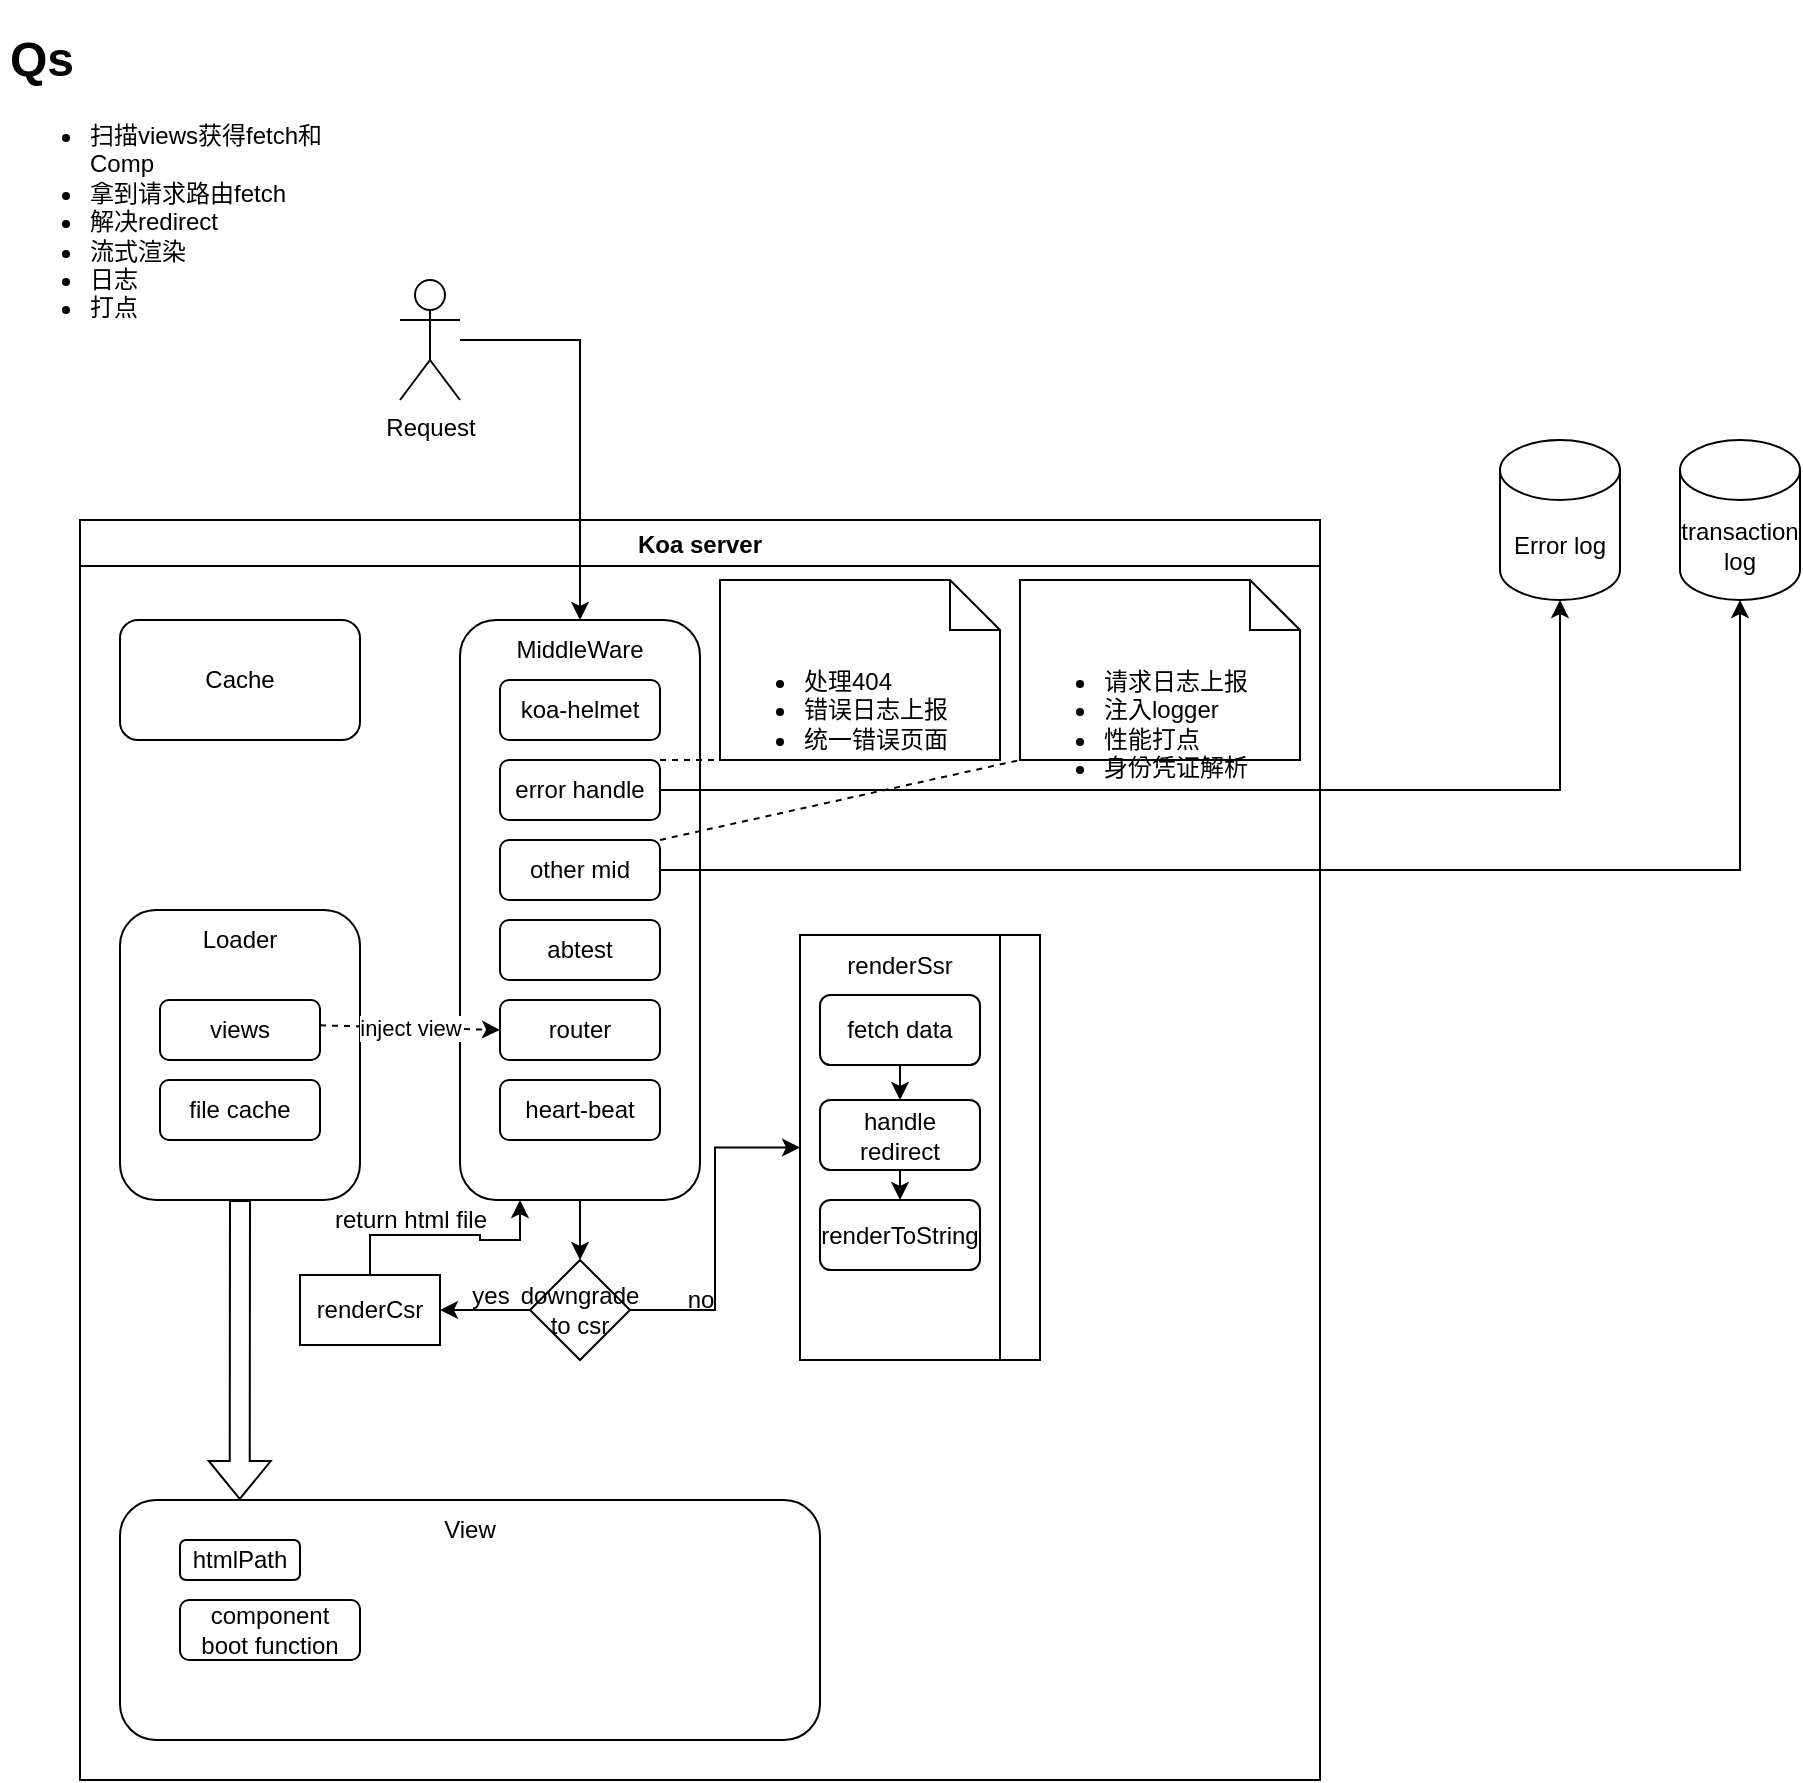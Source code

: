<mxfile version="16.2.2" type="github">
  <diagram name="Page-1" id="52a04d89-c75d-2922-d76d-85b35f80e030">
    <mxGraphModel dx="569" dy="366" grid="1" gridSize="10" guides="1" tooltips="1" connect="1" arrows="1" fold="1" page="1" pageScale="1" pageWidth="1100" pageHeight="850" background="none" math="0" shadow="0">
      <root>
        <mxCell id="0" />
        <mxCell id="1" parent="0" />
        <mxCell id="tIwHrmOdtHiu5mDoxhR2-10" value="Koa server" style="swimlane;" parent="1" vertex="1">
          <mxGeometry x="50" y="260" width="620" height="630" as="geometry" />
        </mxCell>
        <mxCell id="tIwHrmOdtHiu5mDoxhR2-9" value="Cache" style="rounded=1;whiteSpace=wrap;html=1;" parent="tIwHrmOdtHiu5mDoxhR2-10" vertex="1">
          <mxGeometry x="20" y="50" width="120" height="60" as="geometry" />
        </mxCell>
        <mxCell id="7jh4-iXoxcuFFIxaprjl-4" value="" style="group" parent="tIwHrmOdtHiu5mDoxhR2-10" vertex="1" connectable="0">
          <mxGeometry x="190" y="50" width="290" height="370" as="geometry" />
        </mxCell>
        <mxCell id="7jh4-iXoxcuFFIxaprjl-2" value="" style="rounded=1;whiteSpace=wrap;html=1;" parent="7jh4-iXoxcuFFIxaprjl-4" vertex="1">
          <mxGeometry width="120" height="290" as="geometry" />
        </mxCell>
        <mxCell id="tIwHrmOdtHiu5mDoxhR2-12" value="koa-helmet" style="rounded=1;whiteSpace=wrap;html=1;" parent="7jh4-iXoxcuFFIxaprjl-4" vertex="1">
          <mxGeometry x="20" y="30" width="80" height="30" as="geometry" />
        </mxCell>
        <mxCell id="tIwHrmOdtHiu5mDoxhR2-13" value="error handle" style="rounded=1;whiteSpace=wrap;html=1;" parent="7jh4-iXoxcuFFIxaprjl-4" vertex="1">
          <mxGeometry x="20" y="70" width="80" height="30" as="geometry" />
        </mxCell>
        <mxCell id="7jh4-iXoxcuFFIxaprjl-5" value="MiddleWare" style="text;html=1;strokeColor=none;fillColor=none;align=center;verticalAlign=middle;whiteSpace=wrap;rounded=0;" parent="7jh4-iXoxcuFFIxaprjl-4" vertex="1">
          <mxGeometry x="30" width="60" height="30" as="geometry" />
        </mxCell>
        <mxCell id="7jh4-iXoxcuFFIxaprjl-27" value="other mid" style="rounded=1;whiteSpace=wrap;html=1;" parent="7jh4-iXoxcuFFIxaprjl-4" vertex="1">
          <mxGeometry x="20" y="110" width="80" height="30" as="geometry" />
        </mxCell>
        <mxCell id="7jh4-iXoxcuFFIxaprjl-33" value="abtest" style="rounded=1;whiteSpace=wrap;html=1;" parent="7jh4-iXoxcuFFIxaprjl-4" vertex="1">
          <mxGeometry x="20" y="150" width="80" height="30" as="geometry" />
        </mxCell>
        <mxCell id="7jh4-iXoxcuFFIxaprjl-34" value="router" style="rounded=1;whiteSpace=wrap;html=1;" parent="7jh4-iXoxcuFFIxaprjl-4" vertex="1">
          <mxGeometry x="20" y="190" width="80" height="30" as="geometry" />
        </mxCell>
        <mxCell id="7jh4-iXoxcuFFIxaprjl-35" value="heart-beat" style="rounded=1;whiteSpace=wrap;html=1;" parent="7jh4-iXoxcuFFIxaprjl-4" vertex="1">
          <mxGeometry x="20" y="230" width="80" height="30" as="geometry" />
        </mxCell>
        <mxCell id="1rME_TI9bVdFKtMDWncs-83" value="" style="rounded=0;whiteSpace=wrap;html=1;labelBackgroundColor=none;" vertex="1" parent="7jh4-iXoxcuFFIxaprjl-4">
          <mxGeometry x="190" y="157.5" width="100" height="212.5" as="geometry" />
        </mxCell>
        <mxCell id="7jh4-iXoxcuFFIxaprjl-21" value="&lt;ul&gt;&lt;li&gt;处理404&lt;/li&gt;&lt;li&gt;错误日志上报&lt;/li&gt;&lt;li&gt;统一错误页面&lt;/li&gt;&lt;/ul&gt;" style="shape=note2;boundedLbl=1;whiteSpace=wrap;html=1;size=25;verticalAlign=top;align=left;" parent="tIwHrmOdtHiu5mDoxhR2-10" vertex="1">
          <mxGeometry x="320" y="30" width="140" height="90" as="geometry" />
        </mxCell>
        <mxCell id="7jh4-iXoxcuFFIxaprjl-23" value="" style="endArrow=none;dashed=1;html=1;rounded=0;exitX=1;exitY=0;exitDx=0;exitDy=0;entryX=0.5;entryY=1;entryDx=0;entryDy=0;entryPerimeter=0;" parent="tIwHrmOdtHiu5mDoxhR2-10" source="tIwHrmOdtHiu5mDoxhR2-13" target="7jh4-iXoxcuFFIxaprjl-21" edge="1">
          <mxGeometry width="50" height="50" relative="1" as="geometry">
            <mxPoint x="360" y="-120" as="sourcePoint" />
            <mxPoint x="390" y="-140" as="targetPoint" />
          </mxGeometry>
        </mxCell>
        <mxCell id="7jh4-iXoxcuFFIxaprjl-28" value="&lt;ul&gt;&lt;li&gt;请求日志上报&lt;/li&gt;&lt;li&gt;注入logger&lt;/li&gt;&lt;li&gt;性能打点&lt;/li&gt;&lt;li&gt;身份凭证解析&lt;/li&gt;&lt;/ul&gt;" style="shape=note2;boundedLbl=1;whiteSpace=wrap;html=1;size=25;verticalAlign=top;align=left;" parent="tIwHrmOdtHiu5mDoxhR2-10" vertex="1">
          <mxGeometry x="470" y="30" width="140" height="90" as="geometry" />
        </mxCell>
        <mxCell id="7jh4-iXoxcuFFIxaprjl-30" value="" style="endArrow=none;dashed=1;html=1;rounded=0;exitX=1;exitY=0;exitDx=0;exitDy=0;entryX=0;entryY=1;entryDx=0;entryDy=0;entryPerimeter=0;" parent="tIwHrmOdtHiu5mDoxhR2-10" source="7jh4-iXoxcuFFIxaprjl-27" target="7jh4-iXoxcuFFIxaprjl-28" edge="1">
          <mxGeometry width="50" height="50" relative="1" as="geometry">
            <mxPoint x="340" y="164" as="sourcePoint" />
            <mxPoint x="440" y="164" as="targetPoint" />
          </mxGeometry>
        </mxCell>
        <mxCell id="1rME_TI9bVdFKtMDWncs-13" value="" style="group" vertex="1" connectable="0" parent="tIwHrmOdtHiu5mDoxhR2-10">
          <mxGeometry x="20" y="195" width="120" height="145" as="geometry" />
        </mxCell>
        <mxCell id="7jh4-iXoxcuFFIxaprjl-36" value="" style="rounded=1;whiteSpace=wrap;html=1;" parent="1rME_TI9bVdFKtMDWncs-13" vertex="1">
          <mxGeometry width="120" height="145" as="geometry" />
        </mxCell>
        <mxCell id="1rME_TI9bVdFKtMDWncs-1" value="Loader" style="text;html=1;strokeColor=none;fillColor=none;align=center;verticalAlign=middle;whiteSpace=wrap;rounded=0;" vertex="1" parent="1rME_TI9bVdFKtMDWncs-13">
          <mxGeometry x="30" width="60" height="30" as="geometry" />
        </mxCell>
        <mxCell id="1rME_TI9bVdFKtMDWncs-11" value="views" style="rounded=1;whiteSpace=wrap;html=1;" vertex="1" parent="1rME_TI9bVdFKtMDWncs-13">
          <mxGeometry x="20" y="45" width="80" height="30" as="geometry" />
        </mxCell>
        <mxCell id="1rME_TI9bVdFKtMDWncs-84" value="file cache" style="rounded=1;whiteSpace=wrap;html=1;" vertex="1" parent="1rME_TI9bVdFKtMDWncs-13">
          <mxGeometry x="20" y="85" width="80" height="30" as="geometry" />
        </mxCell>
        <mxCell id="1rME_TI9bVdFKtMDWncs-21" value="" style="endArrow=classic;html=1;rounded=0;dashed=1;exitX=1;exitY=0.422;exitDx=0;exitDy=0;exitPerimeter=0;entryX=0;entryY=0.5;entryDx=0;entryDy=0;" edge="1" parent="tIwHrmOdtHiu5mDoxhR2-10" source="1rME_TI9bVdFKtMDWncs-11" target="7jh4-iXoxcuFFIxaprjl-34">
          <mxGeometry relative="1" as="geometry">
            <mxPoint x="140" y="350" as="sourcePoint" />
            <mxPoint x="240" y="350" as="targetPoint" />
          </mxGeometry>
        </mxCell>
        <mxCell id="1rME_TI9bVdFKtMDWncs-22" value="inject view" style="edgeLabel;resizable=0;html=1;align=center;verticalAlign=middle;" connectable="0" vertex="1" parent="1rME_TI9bVdFKtMDWncs-21">
          <mxGeometry relative="1" as="geometry" />
        </mxCell>
        <mxCell id="1rME_TI9bVdFKtMDWncs-31" style="edgeStyle=orthogonalEdgeStyle;rounded=0;orthogonalLoop=1;jettySize=auto;html=1;exitX=1;exitY=0.5;exitDx=0;exitDy=0;entryX=0;entryY=0.5;entryDx=0;entryDy=0;" edge="1" parent="tIwHrmOdtHiu5mDoxhR2-10" source="1rME_TI9bVdFKtMDWncs-23" target="1rME_TI9bVdFKtMDWncs-26">
          <mxGeometry relative="1" as="geometry" />
        </mxCell>
        <mxCell id="1rME_TI9bVdFKtMDWncs-23" value="downgrade to csr" style="rhombus;whiteSpace=wrap;html=1;labelBackgroundColor=none;" vertex="1" parent="tIwHrmOdtHiu5mDoxhR2-10">
          <mxGeometry x="225" y="370" width="50" height="50" as="geometry" />
        </mxCell>
        <mxCell id="1rME_TI9bVdFKtMDWncs-24" style="edgeStyle=orthogonalEdgeStyle;rounded=0;orthogonalLoop=1;jettySize=auto;html=1;exitX=0.5;exitY=1;exitDx=0;exitDy=0;entryX=0.5;entryY=0;entryDx=0;entryDy=0;" edge="1" parent="tIwHrmOdtHiu5mDoxhR2-10" source="7jh4-iXoxcuFFIxaprjl-2" target="1rME_TI9bVdFKtMDWncs-23">
          <mxGeometry relative="1" as="geometry" />
        </mxCell>
        <mxCell id="1rME_TI9bVdFKtMDWncs-71" style="edgeStyle=orthogonalEdgeStyle;rounded=0;orthogonalLoop=1;jettySize=auto;html=1;exitX=0.5;exitY=0;exitDx=0;exitDy=0;entryX=0.25;entryY=1;entryDx=0;entryDy=0;" edge="1" parent="tIwHrmOdtHiu5mDoxhR2-10" source="1rME_TI9bVdFKtMDWncs-25" target="7jh4-iXoxcuFFIxaprjl-2">
          <mxGeometry relative="1" as="geometry" />
        </mxCell>
        <mxCell id="1rME_TI9bVdFKtMDWncs-25" value="renderCsr" style="rounded=0;whiteSpace=wrap;html=1;labelBackgroundColor=none;" vertex="1" parent="tIwHrmOdtHiu5mDoxhR2-10">
          <mxGeometry x="110" y="377.5" width="70" height="35" as="geometry" />
        </mxCell>
        <mxCell id="1rME_TI9bVdFKtMDWncs-34" value="" style="rounded=1;whiteSpace=wrap;html=1;labelBackgroundColor=none;" vertex="1" parent="tIwHrmOdtHiu5mDoxhR2-10">
          <mxGeometry x="20" y="490" width="350" height="120" as="geometry" />
        </mxCell>
        <mxCell id="1rME_TI9bVdFKtMDWncs-35" value="View" style="text;html=1;strokeColor=none;fillColor=none;align=center;verticalAlign=middle;whiteSpace=wrap;rounded=0;labelBackgroundColor=none;" vertex="1" parent="tIwHrmOdtHiu5mDoxhR2-10">
          <mxGeometry x="165" y="490" width="60" height="30" as="geometry" />
        </mxCell>
        <mxCell id="1rME_TI9bVdFKtMDWncs-36" value="htmlPath" style="rounded=1;whiteSpace=wrap;html=1;labelBackgroundColor=none;" vertex="1" parent="tIwHrmOdtHiu5mDoxhR2-10">
          <mxGeometry x="50" y="510" width="60" height="20" as="geometry" />
        </mxCell>
        <mxCell id="1rME_TI9bVdFKtMDWncs-37" value="" style="shape=flexArrow;endArrow=classic;html=1;rounded=0;entryX=0.171;entryY=0;entryDx=0;entryDy=0;entryPerimeter=0;" edge="1" parent="tIwHrmOdtHiu5mDoxhR2-10" target="1rME_TI9bVdFKtMDWncs-34">
          <mxGeometry width="50" height="50" relative="1" as="geometry">
            <mxPoint x="80" y="340" as="sourcePoint" />
            <mxPoint x="140" y="350" as="targetPoint" />
          </mxGeometry>
        </mxCell>
        <mxCell id="1rME_TI9bVdFKtMDWncs-27" style="edgeStyle=orthogonalEdgeStyle;rounded=0;orthogonalLoop=1;jettySize=auto;html=1;entryX=1;entryY=0.5;entryDx=0;entryDy=0;" edge="1" parent="tIwHrmOdtHiu5mDoxhR2-10" source="1rME_TI9bVdFKtMDWncs-23" target="1rME_TI9bVdFKtMDWncs-25">
          <mxGeometry relative="1" as="geometry" />
        </mxCell>
        <mxCell id="1rME_TI9bVdFKtMDWncs-30" value="" style="group" vertex="1" connectable="0" parent="tIwHrmOdtHiu5mDoxhR2-10">
          <mxGeometry x="190" y="377.5" width="30" height="20" as="geometry" />
        </mxCell>
        <mxCell id="1rME_TI9bVdFKtMDWncs-29" value="yes" style="text;html=1;align=center;verticalAlign=middle;resizable=0;points=[];autosize=1;strokeColor=none;fillColor=none;" vertex="1" parent="1rME_TI9bVdFKtMDWncs-30">
          <mxGeometry width="30" height="20" as="geometry" />
        </mxCell>
        <mxCell id="1rME_TI9bVdFKtMDWncs-72" value="return html file" style="text;html=1;align=center;verticalAlign=middle;resizable=0;points=[];autosize=1;strokeColor=none;fillColor=none;" vertex="1" parent="tIwHrmOdtHiu5mDoxhR2-10">
          <mxGeometry x="120" y="340" width="90" height="20" as="geometry" />
        </mxCell>
        <mxCell id="1rME_TI9bVdFKtMDWncs-75" value="" style="group" vertex="1" connectable="0" parent="tIwHrmOdtHiu5mDoxhR2-10">
          <mxGeometry x="360" y="207.5" width="140" height="212.5" as="geometry" />
        </mxCell>
        <mxCell id="1rME_TI9bVdFKtMDWncs-26" value="" style="rounded=0;whiteSpace=wrap;html=1;labelBackgroundColor=none;" vertex="1" parent="1rME_TI9bVdFKtMDWncs-75">
          <mxGeometry width="100" height="212.5" as="geometry" />
        </mxCell>
        <mxCell id="1rME_TI9bVdFKtMDWncs-74" value="renderSsr" style="text;html=1;strokeColor=none;fillColor=none;align=center;verticalAlign=middle;whiteSpace=wrap;rounded=0;labelBackgroundColor=none;" vertex="1" parent="1rME_TI9bVdFKtMDWncs-75">
          <mxGeometry x="7.143" width="85.714" height="30" as="geometry" />
        </mxCell>
        <mxCell id="1rME_TI9bVdFKtMDWncs-78" style="edgeStyle=orthogonalEdgeStyle;rounded=0;orthogonalLoop=1;jettySize=auto;html=1;exitX=0.5;exitY=1;exitDx=0;exitDy=0;entryX=0.5;entryY=0;entryDx=0;entryDy=0;" edge="1" parent="1rME_TI9bVdFKtMDWncs-75" source="1rME_TI9bVdFKtMDWncs-76" target="1rME_TI9bVdFKtMDWncs-77">
          <mxGeometry relative="1" as="geometry" />
        </mxCell>
        <mxCell id="1rME_TI9bVdFKtMDWncs-76" value="fetch data" style="rounded=1;whiteSpace=wrap;html=1;labelBackgroundColor=none;" vertex="1" parent="1rME_TI9bVdFKtMDWncs-75">
          <mxGeometry x="10" y="30" width="80" height="35" as="geometry" />
        </mxCell>
        <mxCell id="1rME_TI9bVdFKtMDWncs-82" style="edgeStyle=orthogonalEdgeStyle;rounded=0;orthogonalLoop=1;jettySize=auto;html=1;exitX=0.5;exitY=1;exitDx=0;exitDy=0;entryX=0.5;entryY=0;entryDx=0;entryDy=0;" edge="1" parent="1rME_TI9bVdFKtMDWncs-75" source="1rME_TI9bVdFKtMDWncs-77" target="1rME_TI9bVdFKtMDWncs-80">
          <mxGeometry relative="1" as="geometry" />
        </mxCell>
        <mxCell id="1rME_TI9bVdFKtMDWncs-77" value="handle redirect" style="rounded=1;whiteSpace=wrap;html=1;labelBackgroundColor=none;" vertex="1" parent="1rME_TI9bVdFKtMDWncs-75">
          <mxGeometry x="10" y="82.5" width="80" height="35" as="geometry" />
        </mxCell>
        <mxCell id="1rME_TI9bVdFKtMDWncs-80" value="renderToString" style="rounded=1;whiteSpace=wrap;html=1;labelBackgroundColor=none;" vertex="1" parent="1rME_TI9bVdFKtMDWncs-75">
          <mxGeometry x="10.0" y="132.5" width="80" height="35" as="geometry" />
        </mxCell>
        <mxCell id="1rME_TI9bVdFKtMDWncs-79" value="component&lt;br&gt;boot function" style="rounded=1;whiteSpace=wrap;html=1;labelBackgroundColor=none;" vertex="1" parent="tIwHrmOdtHiu5mDoxhR2-10">
          <mxGeometry x="50" y="540" width="90" height="30" as="geometry" />
        </mxCell>
        <mxCell id="tIwHrmOdtHiu5mDoxhR2-4" value="&lt;h1&gt;Qs&lt;/h1&gt;&lt;p&gt;&lt;/p&gt;&lt;ul&gt;&lt;li&gt;扫描views获得fetch和Comp&lt;/li&gt;&lt;li&gt;拿到请求路由fetch&lt;/li&gt;&lt;li&gt;解决redirect&lt;/li&gt;&lt;li&gt;流式渲染&lt;/li&gt;&lt;li&gt;日志&lt;/li&gt;&lt;li&gt;打点&lt;/li&gt;&lt;/ul&gt;&lt;p&gt;&lt;/p&gt;" style="text;html=1;strokeColor=none;fillColor=none;spacing=5;spacingTop=-20;whiteSpace=wrap;overflow=hidden;rounded=0;" parent="1" vertex="1">
          <mxGeometry x="10" y="10" width="190" height="150" as="geometry" />
        </mxCell>
        <mxCell id="7jh4-iXoxcuFFIxaprjl-11" value="Error log" style="shape=cylinder3;whiteSpace=wrap;html=1;boundedLbl=1;backgroundOutline=1;size=15;" parent="1" vertex="1">
          <mxGeometry x="760" y="220" width="60" height="80" as="geometry" />
        </mxCell>
        <mxCell id="7jh4-iXoxcuFFIxaprjl-12" style="edgeStyle=orthogonalEdgeStyle;rounded=0;orthogonalLoop=1;jettySize=auto;html=1;exitX=1;exitY=0.5;exitDx=0;exitDy=0;entryX=0.5;entryY=1;entryDx=0;entryDy=0;entryPerimeter=0;" parent="1" source="tIwHrmOdtHiu5mDoxhR2-13" target="7jh4-iXoxcuFFIxaprjl-11" edge="1">
          <mxGeometry relative="1" as="geometry" />
        </mxCell>
        <mxCell id="7jh4-iXoxcuFFIxaprjl-14" value="" style="edgeStyle=orthogonalEdgeStyle;rounded=0;orthogonalLoop=1;jettySize=auto;html=1;entryX=0.5;entryY=0;entryDx=0;entryDy=0;" parent="1" source="7jh4-iXoxcuFFIxaprjl-13" target="7jh4-iXoxcuFFIxaprjl-5" edge="1">
          <mxGeometry relative="1" as="geometry">
            <mxPoint x="225" y="340" as="targetPoint" />
          </mxGeometry>
        </mxCell>
        <mxCell id="7jh4-iXoxcuFFIxaprjl-13" value="Request&lt;br&gt;" style="shape=umlActor;verticalLabelPosition=bottom;verticalAlign=top;html=1;outlineConnect=0;" parent="1" vertex="1">
          <mxGeometry x="210" y="140" width="30" height="60" as="geometry" />
        </mxCell>
        <mxCell id="7jh4-iXoxcuFFIxaprjl-31" value="transaction log" style="shape=cylinder3;whiteSpace=wrap;html=1;boundedLbl=1;backgroundOutline=1;size=15;" parent="1" vertex="1">
          <mxGeometry x="850" y="220" width="60" height="80" as="geometry" />
        </mxCell>
        <mxCell id="7jh4-iXoxcuFFIxaprjl-32" style="edgeStyle=orthogonalEdgeStyle;rounded=0;orthogonalLoop=1;jettySize=auto;html=1;exitX=1;exitY=0.5;exitDx=0;exitDy=0;entryX=0.5;entryY=1;entryDx=0;entryDy=0;entryPerimeter=0;" parent="1" source="7jh4-iXoxcuFFIxaprjl-27" target="7jh4-iXoxcuFFIxaprjl-31" edge="1">
          <mxGeometry relative="1" as="geometry" />
        </mxCell>
        <mxCell id="1rME_TI9bVdFKtMDWncs-32" value="no" style="text;html=1;align=center;verticalAlign=middle;resizable=0;points=[];autosize=1;strokeColor=none;fillColor=none;" vertex="1" parent="1">
          <mxGeometry x="345" y="640" width="30" height="20" as="geometry" />
        </mxCell>
      </root>
    </mxGraphModel>
  </diagram>
</mxfile>
